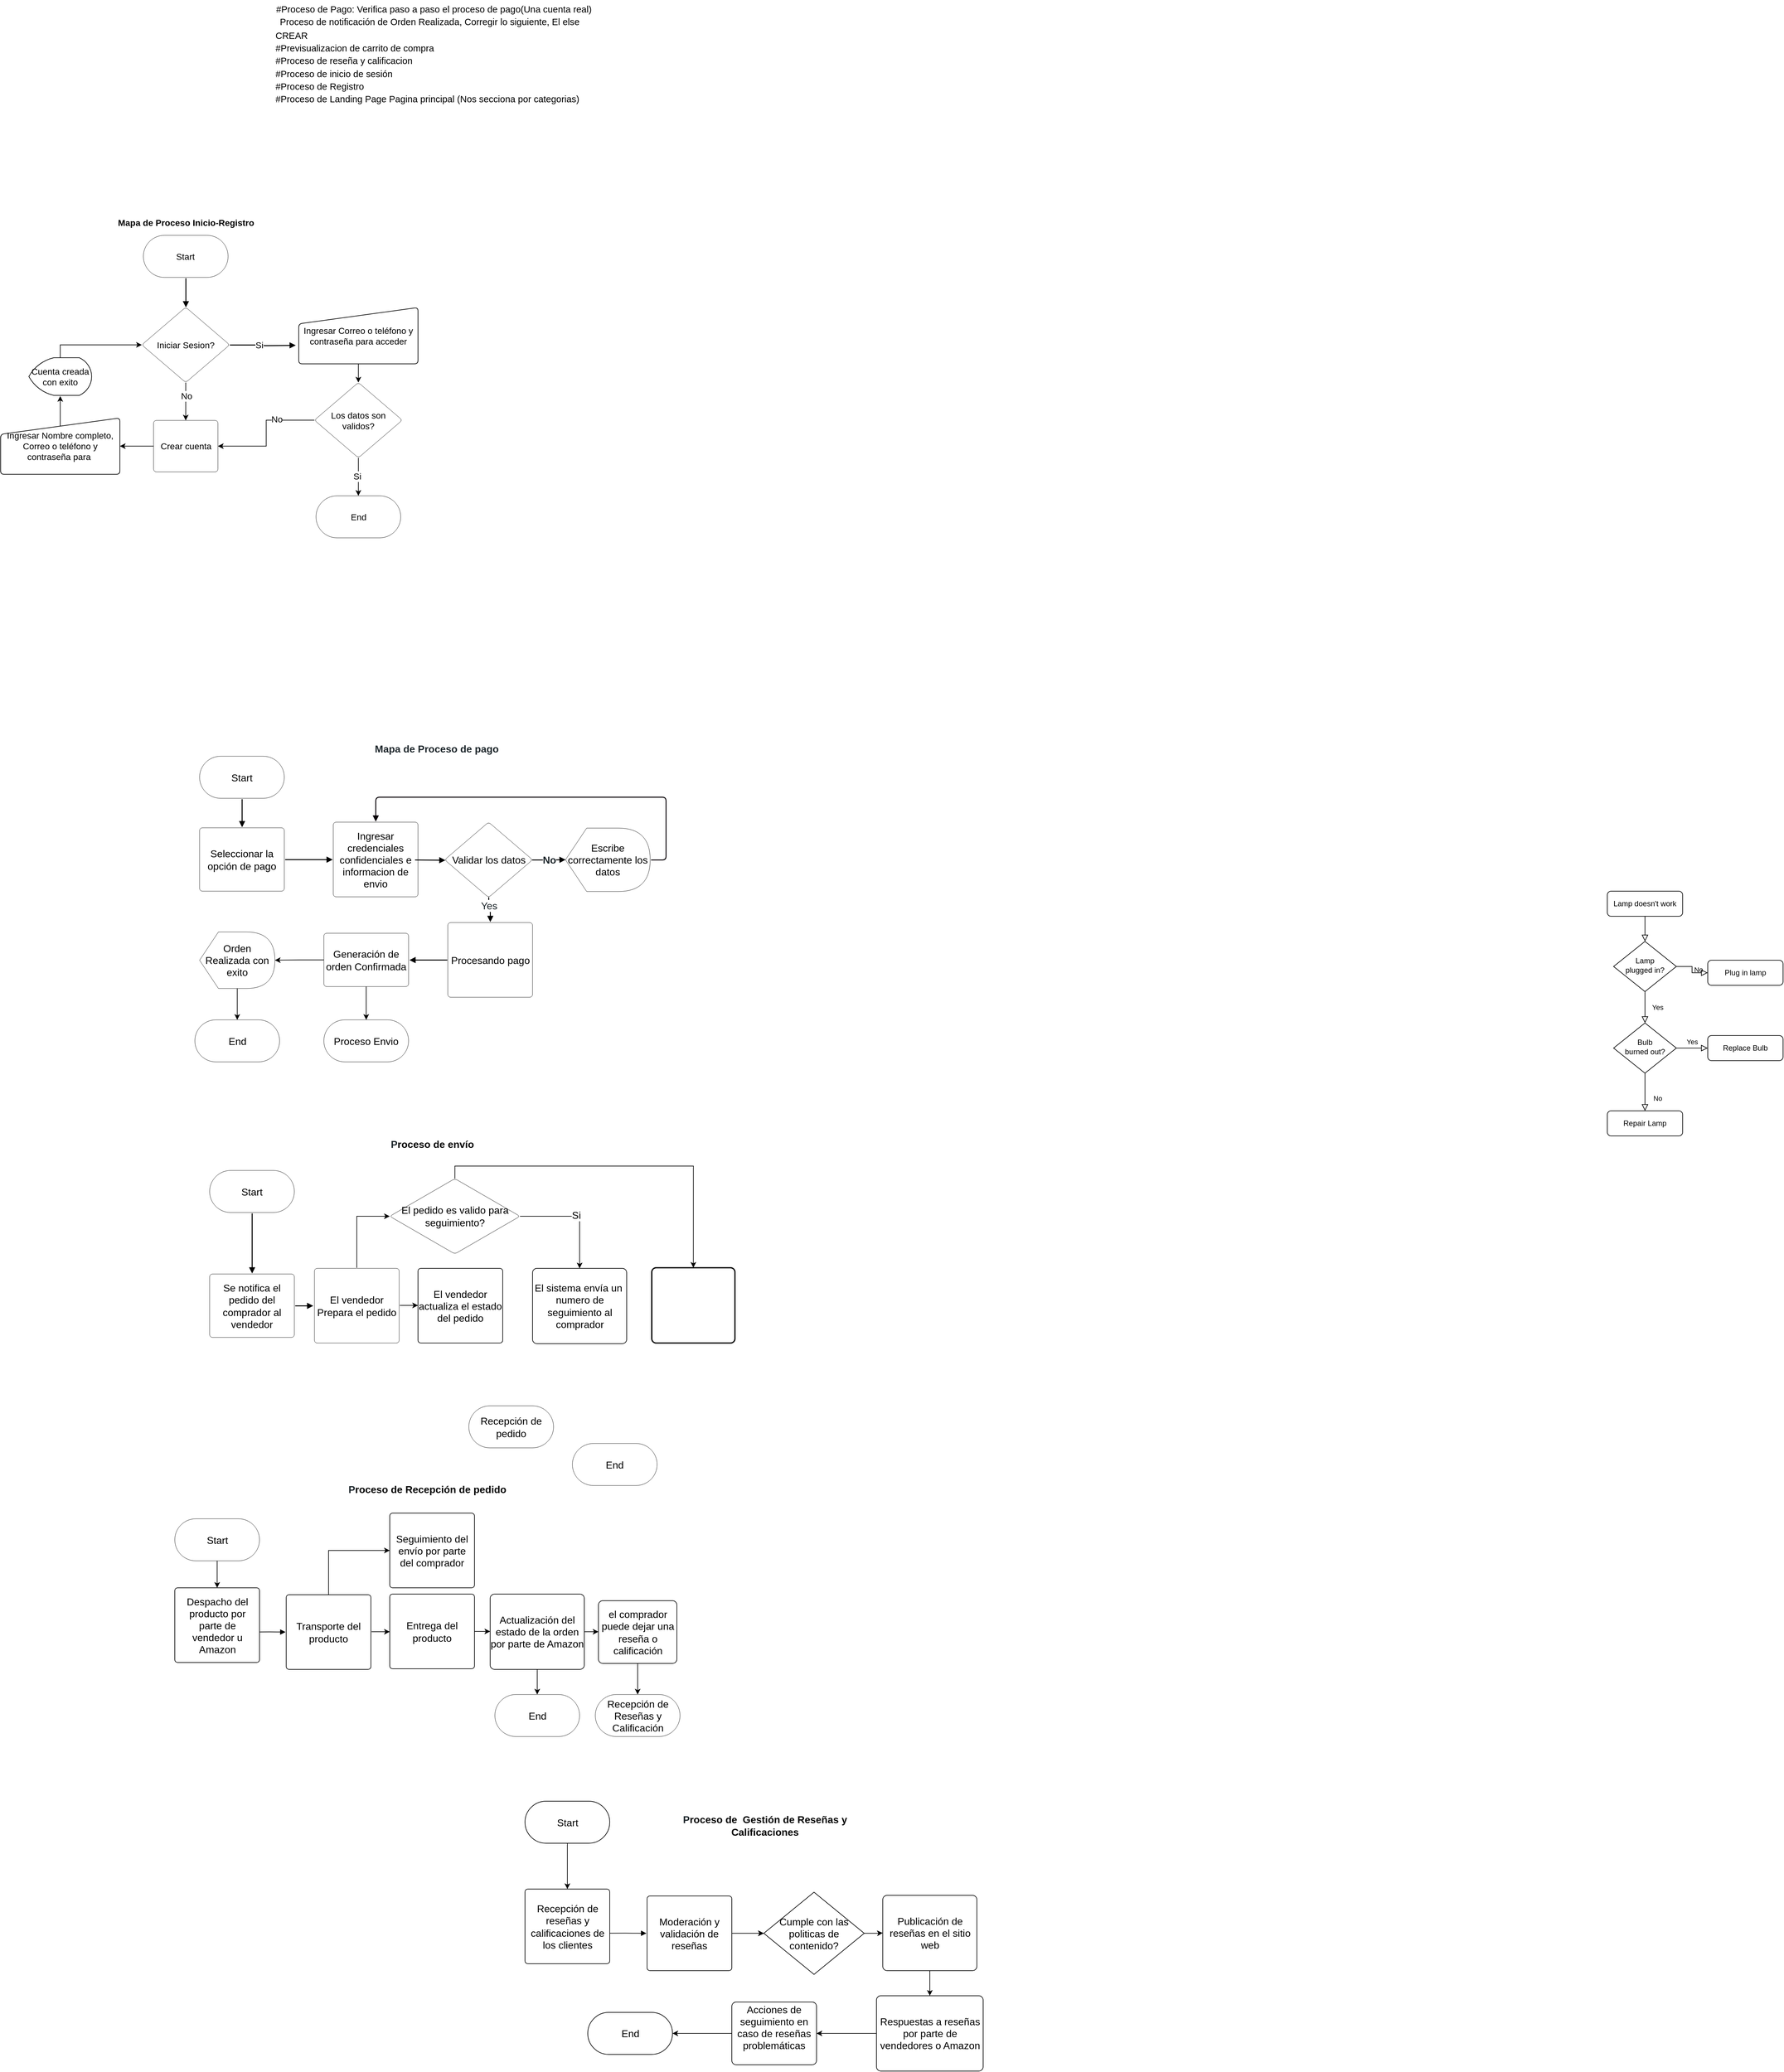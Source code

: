 <mxfile version="23.1.5" type="github">
  <diagram id="C5RBs43oDa-KdzZeNtuy" name="Page-1">
    <mxGraphModel dx="3855" dy="2885" grid="1" gridSize="10" guides="1" tooltips="1" connect="1" arrows="1" fold="1" page="1" pageScale="1" pageWidth="827" pageHeight="1169" math="0" shadow="0">
      <root>
        <mxCell id="WIyWlLk6GJQsqaUBKTNV-0" />
        <mxCell id="WIyWlLk6GJQsqaUBKTNV-1" parent="WIyWlLk6GJQsqaUBKTNV-0" />
        <mxCell id="WIyWlLk6GJQsqaUBKTNV-2" value="" style="rounded=0;html=1;jettySize=auto;orthogonalLoop=1;fontSize=11;endArrow=block;endFill=0;endSize=8;strokeWidth=1;shadow=0;labelBackgroundColor=none;edgeStyle=orthogonalEdgeStyle;" parent="WIyWlLk6GJQsqaUBKTNV-1" source="WIyWlLk6GJQsqaUBKTNV-3" target="WIyWlLk6GJQsqaUBKTNV-6" edge="1">
          <mxGeometry relative="1" as="geometry" />
        </mxCell>
        <mxCell id="WIyWlLk6GJQsqaUBKTNV-3" value="Lamp doesn&#39;t work" style="rounded=1;whiteSpace=wrap;html=1;fontSize=12;glass=0;strokeWidth=1;shadow=0;" parent="WIyWlLk6GJQsqaUBKTNV-1" vertex="1">
          <mxGeometry x="160" y="80" width="120" height="40" as="geometry" />
        </mxCell>
        <mxCell id="WIyWlLk6GJQsqaUBKTNV-4" value="Yes" style="rounded=0;html=1;jettySize=auto;orthogonalLoop=1;fontSize=11;endArrow=block;endFill=0;endSize=8;strokeWidth=1;shadow=0;labelBackgroundColor=none;edgeStyle=orthogonalEdgeStyle;" parent="WIyWlLk6GJQsqaUBKTNV-1" source="WIyWlLk6GJQsqaUBKTNV-6" target="WIyWlLk6GJQsqaUBKTNV-10" edge="1">
          <mxGeometry y="20" relative="1" as="geometry">
            <mxPoint as="offset" />
          </mxGeometry>
        </mxCell>
        <mxCell id="WIyWlLk6GJQsqaUBKTNV-5" value="No" style="edgeStyle=orthogonalEdgeStyle;rounded=0;html=1;jettySize=auto;orthogonalLoop=1;fontSize=11;endArrow=block;endFill=0;endSize=8;strokeWidth=1;shadow=0;labelBackgroundColor=none;" parent="WIyWlLk6GJQsqaUBKTNV-1" source="WIyWlLk6GJQsqaUBKTNV-6" target="WIyWlLk6GJQsqaUBKTNV-7" edge="1">
          <mxGeometry y="10" relative="1" as="geometry">
            <mxPoint as="offset" />
          </mxGeometry>
        </mxCell>
        <mxCell id="WIyWlLk6GJQsqaUBKTNV-6" value="Lamp&lt;br&gt;plugged in?" style="rhombus;whiteSpace=wrap;html=1;shadow=0;fontFamily=Helvetica;fontSize=12;align=center;strokeWidth=1;spacing=6;spacingTop=-4;" parent="WIyWlLk6GJQsqaUBKTNV-1" vertex="1">
          <mxGeometry x="170" y="160" width="100" height="80" as="geometry" />
        </mxCell>
        <mxCell id="WIyWlLk6GJQsqaUBKTNV-7" value="Plug in lamp" style="rounded=1;whiteSpace=wrap;html=1;fontSize=12;glass=0;strokeWidth=1;shadow=0;" parent="WIyWlLk6GJQsqaUBKTNV-1" vertex="1">
          <mxGeometry x="320" y="190" width="120" height="40" as="geometry" />
        </mxCell>
        <mxCell id="WIyWlLk6GJQsqaUBKTNV-8" value="No" style="rounded=0;html=1;jettySize=auto;orthogonalLoop=1;fontSize=11;endArrow=block;endFill=0;endSize=8;strokeWidth=1;shadow=0;labelBackgroundColor=none;edgeStyle=orthogonalEdgeStyle;" parent="WIyWlLk6GJQsqaUBKTNV-1" source="WIyWlLk6GJQsqaUBKTNV-10" target="WIyWlLk6GJQsqaUBKTNV-11" edge="1">
          <mxGeometry x="0.333" y="20" relative="1" as="geometry">
            <mxPoint as="offset" />
          </mxGeometry>
        </mxCell>
        <mxCell id="WIyWlLk6GJQsqaUBKTNV-9" value="Yes" style="edgeStyle=orthogonalEdgeStyle;rounded=0;html=1;jettySize=auto;orthogonalLoop=1;fontSize=11;endArrow=block;endFill=0;endSize=8;strokeWidth=1;shadow=0;labelBackgroundColor=none;" parent="WIyWlLk6GJQsqaUBKTNV-1" source="WIyWlLk6GJQsqaUBKTNV-10" target="WIyWlLk6GJQsqaUBKTNV-12" edge="1">
          <mxGeometry y="10" relative="1" as="geometry">
            <mxPoint as="offset" />
          </mxGeometry>
        </mxCell>
        <mxCell id="WIyWlLk6GJQsqaUBKTNV-10" value="Bulb&lt;br&gt;burned out?" style="rhombus;whiteSpace=wrap;html=1;shadow=0;fontFamily=Helvetica;fontSize=12;align=center;strokeWidth=1;spacing=6;spacingTop=-4;" parent="WIyWlLk6GJQsqaUBKTNV-1" vertex="1">
          <mxGeometry x="170" y="290" width="100" height="80" as="geometry" />
        </mxCell>
        <mxCell id="WIyWlLk6GJQsqaUBKTNV-11" value="Repair Lamp" style="rounded=1;whiteSpace=wrap;html=1;fontSize=12;glass=0;strokeWidth=1;shadow=0;" parent="WIyWlLk6GJQsqaUBKTNV-1" vertex="1">
          <mxGeometry x="160" y="430" width="120" height="40" as="geometry" />
        </mxCell>
        <mxCell id="WIyWlLk6GJQsqaUBKTNV-12" value="Replace Bulb" style="rounded=1;whiteSpace=wrap;html=1;fontSize=12;glass=0;strokeWidth=1;shadow=0;" parent="WIyWlLk6GJQsqaUBKTNV-1" vertex="1">
          <mxGeometry x="320" y="310" width="120" height="40" as="geometry" />
        </mxCell>
        <mxCell id="pwMELdT346kT-Mt1CQEU-0" value="Start" style="html=1;overflow=block;blockSpacing=1;whiteSpace=wrap;rounded=1;arcSize=50;fontSize=16;fontFamily=Helvetica;spacing=1;strokeOpacity=100;strokeWidth=NaN;lucidId=.1bc5UZpq~25;" parent="WIyWlLk6GJQsqaUBKTNV-1" vertex="1">
          <mxGeometry x="-2083" y="-135" width="135" height="67" as="geometry" />
        </mxCell>
        <mxCell id="pwMELdT346kT-Mt1CQEU-1" value="Seleccionar la opción de pago" style="html=1;overflow=block;blockSpacing=1;whiteSpace=wrap;fontSize=16;fontFamily=Helvetica;spacing=1;strokeOpacity=100;rounded=1;absoluteArcSize=1;arcSize=9;strokeWidth=NaN;lucidId=.1bc0WMrZSpA;" parent="WIyWlLk6GJQsqaUBKTNV-1" vertex="1">
          <mxGeometry x="-2083" y="-21" width="135" height="101" as="geometry" />
        </mxCell>
        <mxCell id="pwMELdT346kT-Mt1CQEU-2" value="Ingresar credenciales  confidenciales e informacion de envio" style="html=1;overflow=block;blockSpacing=1;whiteSpace=wrap;fontSize=16;fontFamily=Helvetica;spacing=1;strokeOpacity=100;rounded=1;absoluteArcSize=1;arcSize=9;strokeWidth=NaN;lucidId=.1bcMe24-cJe;" parent="WIyWlLk6GJQsqaUBKTNV-1" vertex="1">
          <mxGeometry x="-1870" y="-30" width="135" height="119" as="geometry" />
        </mxCell>
        <mxCell id="pwMELdT346kT-Mt1CQEU-3" value="Escribe correctamente los datos" style="html=1;overflow=block;blockSpacing=1;whiteSpace=wrap;shape=display;fontSize=16;fontFamily=Helvetica;spacing=1;strokeOpacity=100;rounded=1;absoluteArcSize=1;arcSize=9;strokeWidth=NaN;lucidId=.1bcrTp4wV8h;" parent="WIyWlLk6GJQsqaUBKTNV-1" vertex="1">
          <mxGeometry x="-1500" y="-20.5" width="135" height="101" as="geometry" />
        </mxCell>
        <mxCell id="pwMELdT346kT-Mt1CQEU-4" value="Validar los datos" style="html=1;overflow=block;blockSpacing=1;whiteSpace=wrap;rhombus;fontSize=16;fontFamily=Helvetica;spacing=1;strokeOpacity=100;rounded=1;absoluteArcSize=1;arcSize=9;strokeWidth=NaN;lucidId=.1bcdqNYhJtj;" parent="WIyWlLk6GJQsqaUBKTNV-1" vertex="1">
          <mxGeometry x="-1692.5" y="-30" width="140" height="120" as="geometry" />
        </mxCell>
        <mxCell id="pwMELdT346kT-Mt1CQEU-5" value="" style="html=1;jettySize=18;whiteSpace=wrap;overflow=block;blockSpacing=1;fontSize=16;strokeColor=#000000;strokeWidth=1.5;rounded=1;arcSize=12;edgeStyle=orthogonalEdgeStyle;startArrow=none;endArrow=block;endFill=1;exitX=0.5;exitY=0.995;exitPerimeter=0;entryX=0.5;entryY=-0.009;entryPerimeter=0;lucidId=.1bc7IB8eOoa;fontFamily=Helvetica;spacing=1;" parent="WIyWlLk6GJQsqaUBKTNV-1" source="pwMELdT346kT-Mt1CQEU-4" target="pwMELdT346kT-Mt1CQEU-17" edge="1">
          <mxGeometry width="100" height="100" relative="1" as="geometry">
            <Array as="points" />
          </mxGeometry>
        </mxCell>
        <mxCell id="pwMELdT346kT-Mt1CQEU-6" value="Yes" style="text;html=1;resizable=0;labelBackgroundColor=default;align=center;verticalAlign=middle;fontColor=#1d262b;fontSize=16;strokeColor=#000000;fontFamily=Helvetica;spacing=1;" parent="pwMELdT346kT-Mt1CQEU-5" vertex="1">
          <mxGeometry x="-0.368" relative="1" as="geometry" />
        </mxCell>
        <mxCell id="pwMELdT346kT-Mt1CQEU-7" value="" style="html=1;jettySize=18;whiteSpace=wrap;fontSize=16;fontFamily=Helvetica;strokeColor=#000000;strokeWidth=1.5;rounded=1;arcSize=12;edgeStyle=orthogonalEdgeStyle;startArrow=none;endArrow=block;endFill=1;exitX=-0.008;exitY=0.5;exitPerimeter=0;entryX=1.008;entryY=0.5;entryPerimeter=0;lucidId=.1bcKDApFYlF;spacing=1;" parent="WIyWlLk6GJQsqaUBKTNV-1" source="pwMELdT346kT-Mt1CQEU-17" target="pwMELdT346kT-Mt1CQEU-9" edge="1">
          <mxGeometry width="100" height="100" relative="1" as="geometry">
            <Array as="points" />
          </mxGeometry>
        </mxCell>
        <mxCell id="pwMELdT346kT-Mt1CQEU-8" value="End" style="html=1;overflow=block;blockSpacing=1;whiteSpace=wrap;rounded=1;arcSize=50;fontSize=16;fontFamily=Helvetica;spacing=1;strokeOpacity=100;strokeWidth=NaN;lucidId=.1bcArGxK.Wd;" parent="WIyWlLk6GJQsqaUBKTNV-1" vertex="1">
          <mxGeometry x="-2090.5" y="285" width="135" height="67" as="geometry" />
        </mxCell>
        <mxCell id="1HcdKIMcSxOJPQPlo3So-35" style="edgeStyle=orthogonalEdgeStyle;rounded=0;orthogonalLoop=1;jettySize=auto;html=1;exitX=0.5;exitY=1;exitDx=0;exitDy=0;entryX=0.5;entryY=0;entryDx=0;entryDy=0;fontSize=16;spacing=1;" parent="WIyWlLk6GJQsqaUBKTNV-1" source="pwMELdT346kT-Mt1CQEU-9" target="1HcdKIMcSxOJPQPlo3So-34" edge="1">
          <mxGeometry relative="1" as="geometry" />
        </mxCell>
        <mxCell id="pwMELdT346kT-Mt1CQEU-9" value="Generación de orden Confirmada" style="html=1;overflow=block;blockSpacing=1;whiteSpace=wrap;fontSize=16;fontFamily=Helvetica;spacing=1;strokeOpacity=100;rounded=1;absoluteArcSize=1;arcSize=9;strokeWidth=NaN;lucidId=.1bcpzKGl0qU;" parent="WIyWlLk6GJQsqaUBKTNV-1" vertex="1">
          <mxGeometry x="-1885" y="147" width="135" height="85" as="geometry" />
        </mxCell>
        <mxCell id="pwMELdT346kT-Mt1CQEU-10" value="&lt;div style=&quot;display: flex; justify-content: center; text-align: center; align-items: baseline; font-size: 16px; line-height: 1.25; margin-top: -2px;&quot;&gt;&lt;span style=&quot;font-size: 16px;&quot;&gt;&lt;span style=&quot;font-size: 16px; color: rgb(29, 38, 43);&quot;&gt;Mapa de &lt;/span&gt;&lt;span style=&quot;font-size: 16px; color: rgb(29, 38, 43);&quot;&gt;Proceso de pago&lt;/span&gt;&lt;/span&gt;&lt;/div&gt;" style="html=1;overflow=block;blockSpacing=1;whiteSpace=wrap;fontSize=16;spacing=1;strokeOpacity=0;fillOpacity=0;rounded=1;absoluteArcSize=1;arcSize=9;fillColor=#ffffff;strokeWidth=NaN;lucidId=.1bcnSWQE0_2;strokeColor=#B337A3;fontStyle=1" parent="WIyWlLk6GJQsqaUBKTNV-1" vertex="1">
          <mxGeometry x="-1885" y="-170" width="360" height="48" as="geometry" />
        </mxCell>
        <mxCell id="pwMELdT346kT-Mt1CQEU-11" value="" style="html=1;jettySize=18;whiteSpace=wrap;fontSize=16;strokeColor=#000000;strokeWidth=1.5;rounded=1;arcSize=12;edgeStyle=orthogonalEdgeStyle;startArrow=none;endArrow=block;endFill=1;exitX=1.008;exitY=0.5;exitPerimeter=0;entryX=-0.008;entryY=0.5;entryPerimeter=0;lucidId=B4bclMRkh65X;fontFamily=Helvetica;spacing=1;" parent="WIyWlLk6GJQsqaUBKTNV-1" source="pwMELdT346kT-Mt1CQEU-1" target="pwMELdT346kT-Mt1CQEU-2" edge="1">
          <mxGeometry width="100" height="100" relative="1" as="geometry">
            <Array as="points" />
          </mxGeometry>
        </mxCell>
        <mxCell id="pwMELdT346kT-Mt1CQEU-12" value="" style="html=1;jettySize=18;whiteSpace=wrap;fontSize=16;strokeColor=#000000;strokeWidth=1.5;rounded=1;arcSize=12;edgeStyle=orthogonalEdgeStyle;startArrow=none;endArrow=block;endFill=1;entryX=0.007;entryY=0.504;entryPerimeter=0;lucidId=D4bcX549SiCL;fontFamily=Helvetica;spacing=1;" parent="WIyWlLk6GJQsqaUBKTNV-1" target="pwMELdT346kT-Mt1CQEU-4" edge="1">
          <mxGeometry width="100" height="100" relative="1" as="geometry">
            <Array as="points" />
            <mxPoint x="-1740" y="30" as="sourcePoint" />
          </mxGeometry>
        </mxCell>
        <mxCell id="pwMELdT346kT-Mt1CQEU-13" value="" style="html=1;jettySize=18;whiteSpace=wrap;fontSize=16;fontColor=#1d262b;fontStyle=1;align=center;strokeColor=#000000;strokeWidth=1.5;rounded=1;arcSize=12;edgeStyle=orthogonalEdgeStyle;startArrow=none;endArrow=block;endFill=1;exitX=0.993;exitY=0.5;exitPerimeter=0;entryX=0;entryY=0.496;entryPerimeter=0;lucidId=K4bcAsx9t78Y;fontFamily=Helvetica;spacing=1;" parent="WIyWlLk6GJQsqaUBKTNV-1" source="pwMELdT346kT-Mt1CQEU-4" target="pwMELdT346kT-Mt1CQEU-3" edge="1">
          <mxGeometry width="100" height="100" relative="1" as="geometry">
            <Array as="points" />
          </mxGeometry>
        </mxCell>
        <mxCell id="pwMELdT346kT-Mt1CQEU-14" value="No" style="text;html=1;resizable=0;labelBackgroundColor=default;align=center;verticalAlign=middle;fontStyle=1;fontColor=#1d262b;fontSize=16;strokeColor=#000000;fontFamily=Helvetica;spacing=1;" parent="pwMELdT346kT-Mt1CQEU-13" vertex="1">
          <mxGeometry relative="1" as="geometry" />
        </mxCell>
        <mxCell id="pwMELdT346kT-Mt1CQEU-15" value="" style="html=1;jettySize=18;whiteSpace=wrap;fontSize=16;strokeColor=#080207;strokeWidth=1.5;rounded=1;arcSize=12;edgeStyle=orthogonalEdgeStyle;startArrow=none;endArrow=block;endFill=1;exitX=1.008;exitY=0.5;exitPerimeter=0;entryX=0.5;entryY=-0.009;entryPerimeter=0;lucidId=O4bcw4t6hZCd;spacing=1;" parent="WIyWlLk6GJQsqaUBKTNV-1" source="pwMELdT346kT-Mt1CQEU-3" target="pwMELdT346kT-Mt1CQEU-2" edge="1">
          <mxGeometry width="100" height="100" relative="1" as="geometry">
            <Array as="points">
              <mxPoint x="-1340" y="30" />
              <mxPoint x="-1340" y="-70" />
              <mxPoint x="-1802" y="-70" />
            </Array>
          </mxGeometry>
        </mxCell>
        <mxCell id="pwMELdT346kT-Mt1CQEU-16" value="" style="html=1;jettySize=18;whiteSpace=wrap;fontSize=16;strokeColor=#000000;strokeWidth=1.5;rounded=1;arcSize=12;edgeStyle=orthogonalEdgeStyle;startArrow=none;endArrow=block;endFill=1;exitX=0.5;exitY=1.017;exitPerimeter=0;entryX=0.5;entryY=-0.011;entryPerimeter=0;lucidId=w5bcNOFRJwTZ;fontFamily=Helvetica;spacing=1;" parent="WIyWlLk6GJQsqaUBKTNV-1" source="pwMELdT346kT-Mt1CQEU-0" target="pwMELdT346kT-Mt1CQEU-1" edge="1">
          <mxGeometry width="100" height="100" relative="1" as="geometry">
            <Array as="points" />
          </mxGeometry>
        </mxCell>
        <mxCell id="pwMELdT346kT-Mt1CQEU-17" value="Procesando pago" style="html=1;overflow=block;blockSpacing=1;whiteSpace=wrap;fontSize=16;fontFamily=Helvetica;spacing=1;strokeOpacity=100;rounded=1;absoluteArcSize=1;arcSize=9;strokeWidth=NaN;lucidId=k_bciyjmx_XT;" parent="WIyWlLk6GJQsqaUBKTNV-1" vertex="1">
          <mxGeometry x="-1687.5" y="130" width="135" height="119" as="geometry" />
        </mxCell>
        <mxCell id="pwMELdT346kT-Mt1CQEU-21" style="edgeStyle=orthogonalEdgeStyle;rounded=0;orthogonalLoop=1;jettySize=auto;html=1;strokeColor=#000000;fontFamily=Helvetica;fontSize=16;spacing=1;" parent="WIyWlLk6GJQsqaUBKTNV-1" source="pwMELdT346kT-Mt1CQEU-18" target="pwMELdT346kT-Mt1CQEU-8" edge="1">
          <mxGeometry relative="1" as="geometry">
            <mxPoint x="-2030" y="225" as="sourcePoint" />
          </mxGeometry>
        </mxCell>
        <mxCell id="pwMELdT346kT-Mt1CQEU-18" value="Orden Realizada con exito" style="html=1;overflow=block;blockSpacing=1;whiteSpace=wrap;shape=display;fontSize=16;align=center;spacing=1;strokeOpacity=100;rounded=1;absoluteArcSize=1;arcSize=9;strokeWidth=NaN;lucidId=pbccofMq0f1-;fontFamily=Helvetica;" parent="WIyWlLk6GJQsqaUBKTNV-1" vertex="1">
          <mxGeometry x="-2083" y="145" width="120" height="90" as="geometry" />
        </mxCell>
        <mxCell id="pwMELdT346kT-Mt1CQEU-19" style="edgeStyle=orthogonalEdgeStyle;rounded=0;orthogonalLoop=1;jettySize=auto;html=1;exitX=0;exitY=0.5;exitDx=0;exitDy=0;entryX=1;entryY=0.5;entryDx=0;entryDy=0;entryPerimeter=0;strokeColor=#000000;fontFamily=Helvetica;fontSize=16;spacing=1;" parent="WIyWlLk6GJQsqaUBKTNV-1" source="pwMELdT346kT-Mt1CQEU-9" target="pwMELdT346kT-Mt1CQEU-18" edge="1">
          <mxGeometry relative="1" as="geometry" />
        </mxCell>
        <mxCell id="1HcdKIMcSxOJPQPlo3So-0" value="Start" style="html=1;overflow=block;blockSpacing=1;whiteSpace=wrap;rounded=1;arcSize=50;fontSize=16;fontFamily=Helvetica;spacing=1;strokeOpacity=100;strokeWidth=NaN;lucidId=.1bc5UZpq~25;" parent="WIyWlLk6GJQsqaUBKTNV-1" vertex="1">
          <mxGeometry x="-2067" y="525" width="135" height="67" as="geometry" />
        </mxCell>
        <mxCell id="1HcdKIMcSxOJPQPlo3So-1" value="Se notifica el pedido del comprador al vendedor" style="html=1;overflow=block;blockSpacing=1;whiteSpace=wrap;fontSize=16;fontFamily=Helvetica;spacing=1;strokeOpacity=100;rounded=1;absoluteArcSize=1;arcSize=9;strokeWidth=NaN;lucidId=.1bc0WMrZSpA;" parent="WIyWlLk6GJQsqaUBKTNV-1" vertex="1">
          <mxGeometry x="-2067" y="690" width="135" height="101" as="geometry" />
        </mxCell>
        <mxCell id="1HcdKIMcSxOJPQPlo3So-22" style="edgeStyle=orthogonalEdgeStyle;rounded=0;orthogonalLoop=1;jettySize=auto;html=1;exitX=1;exitY=0.5;exitDx=0;exitDy=0;entryX=0;entryY=0.5;entryDx=0;entryDy=0;fontFamily=Helvetica;fontSize=16;spacing=1;" parent="WIyWlLk6GJQsqaUBKTNV-1" target="1HcdKIMcSxOJPQPlo3So-21" edge="1">
          <mxGeometry relative="1" as="geometry">
            <mxPoint x="-1764" y="740" as="sourcePoint" />
          </mxGeometry>
        </mxCell>
        <mxCell id="1HcdKIMcSxOJPQPlo3So-25" style="edgeStyle=orthogonalEdgeStyle;rounded=0;orthogonalLoop=1;jettySize=auto;html=1;exitX=0.5;exitY=0;exitDx=0;exitDy=0;entryX=0;entryY=0.5;entryDx=0;entryDy=0;fontFamily=Helvetica;fontSize=16;spacing=1;" parent="WIyWlLk6GJQsqaUBKTNV-1" source="1HcdKIMcSxOJPQPlo3So-2" target="1HcdKIMcSxOJPQPlo3So-24" edge="1">
          <mxGeometry relative="1" as="geometry" />
        </mxCell>
        <mxCell id="1HcdKIMcSxOJPQPlo3So-2" value="El vendedor Prepara el pedido" style="html=1;overflow=block;blockSpacing=1;whiteSpace=wrap;fontSize=16;fontFamily=Helvetica;spacing=1;strokeOpacity=100;rounded=1;absoluteArcSize=1;arcSize=9;strokeWidth=NaN;lucidId=.1bcMe24-cJe;perimeterSpacing=1;gradientColor=none;" parent="WIyWlLk6GJQsqaUBKTNV-1" vertex="1">
          <mxGeometry x="-1900" y="681" width="135" height="119" as="geometry" />
        </mxCell>
        <mxCell id="1HcdKIMcSxOJPQPlo3So-8" value="End" style="html=1;overflow=block;blockSpacing=1;whiteSpace=wrap;rounded=1;arcSize=50;fontSize=16;fontFamily=Helvetica;spacing=1;strokeOpacity=100;strokeWidth=NaN;lucidId=.1bcArGxK.Wd;" parent="WIyWlLk6GJQsqaUBKTNV-1" vertex="1">
          <mxGeometry x="-1489" y="960" width="135" height="67" as="geometry" />
        </mxCell>
        <mxCell id="1HcdKIMcSxOJPQPlo3So-10" value="&lt;div style=&quot;display: flex; justify-content: center; text-align: center; align-items: baseline; font-size: 16px; line-height: 1.25; margin-top: -2px;&quot;&gt;&lt;span style=&quot;font-size: 16px;&quot;&gt;&lt;span style=&quot;font-size: 16px; color: rgb(29, 38, 43);&quot;&gt;P&lt;/span&gt;roceso de envío&lt;/span&gt;&lt;/div&gt;" style="html=1;overflow=block;blockSpacing=1;whiteSpace=wrap;fontSize=16;spacing=1;strokeOpacity=0;fillOpacity=0;rounded=1;absoluteArcSize=1;arcSize=9;fillColor=#ffffff;strokeWidth=NaN;lucidId=.1bcnSWQE0_2;strokeColor=#B337A3;fontStyle=1;fontFamily=Helvetica;" parent="WIyWlLk6GJQsqaUBKTNV-1" vertex="1">
          <mxGeometry x="-1892.5" y="460" width="360" height="48" as="geometry" />
        </mxCell>
        <mxCell id="1HcdKIMcSxOJPQPlo3So-11" value="" style="html=1;jettySize=18;whiteSpace=wrap;fontSize=16;strokeWidth=1.5;rounded=1;arcSize=12;edgeStyle=orthogonalEdgeStyle;startArrow=none;endArrow=block;endFill=1;exitX=1.008;exitY=0.5;exitPerimeter=0;entryX=-0.008;entryY=0.5;entryPerimeter=0;lucidId=B4bclMRkh65X;fontFamily=Helvetica;spacing=1;" parent="WIyWlLk6GJQsqaUBKTNV-1" source="1HcdKIMcSxOJPQPlo3So-1" target="1HcdKIMcSxOJPQPlo3So-2" edge="1">
          <mxGeometry width="100" height="100" relative="1" as="geometry">
            <Array as="points" />
          </mxGeometry>
        </mxCell>
        <mxCell id="1HcdKIMcSxOJPQPlo3So-16" value="" style="html=1;jettySize=18;whiteSpace=wrap;fontSize=16;strokeWidth=1.5;rounded=1;arcSize=12;edgeStyle=orthogonalEdgeStyle;startArrow=none;endArrow=block;endFill=1;exitX=0.5;exitY=1.017;exitPerimeter=0;entryX=0.5;entryY=-0.011;entryPerimeter=0;lucidId=w5bcNOFRJwTZ;fontFamily=Helvetica;spacing=1;" parent="WIyWlLk6GJQsqaUBKTNV-1" source="1HcdKIMcSxOJPQPlo3So-0" target="1HcdKIMcSxOJPQPlo3So-1" edge="1">
          <mxGeometry width="100" height="100" relative="1" as="geometry">
            <Array as="points" />
          </mxGeometry>
        </mxCell>
        <mxCell id="1HcdKIMcSxOJPQPlo3So-21" value="El vendedor actualiza el estado del pedido" style="html=1;overflow=block;blockSpacing=1;whiteSpace=wrap;fontSize=16;fontFamily=Helvetica;spacing=1;strokeOpacity=100;rounded=1;absoluteArcSize=1;arcSize=9;strokeWidth=1;lucidId=k_bciyjmx_XT;" parent="WIyWlLk6GJQsqaUBKTNV-1" vertex="1">
          <mxGeometry x="-1735" y="681" width="135" height="119" as="geometry" />
        </mxCell>
        <mxCell id="1HcdKIMcSxOJPQPlo3So-26" style="edgeStyle=orthogonalEdgeStyle;rounded=0;orthogonalLoop=1;jettySize=auto;html=1;exitX=1;exitY=0.5;exitDx=0;exitDy=0;entryX=0.5;entryY=0;entryDx=0;entryDy=0;fontFamily=Helvetica;fontSize=16;spacing=1;" parent="WIyWlLk6GJQsqaUBKTNV-1" source="1HcdKIMcSxOJPQPlo3So-24" target="1HcdKIMcSxOJPQPlo3So-23" edge="1">
          <mxGeometry relative="1" as="geometry" />
        </mxCell>
        <mxCell id="1HcdKIMcSxOJPQPlo3So-27" value="Si" style="edgeLabel;html=1;align=center;verticalAlign=middle;resizable=0;points=[];fontFamily=Helvetica;fontSize=16;spacing=1;" parent="1HcdKIMcSxOJPQPlo3So-26" vertex="1" connectable="0">
          <mxGeometry x="0.005" y="2" relative="1" as="geometry">
            <mxPoint as="offset" />
          </mxGeometry>
        </mxCell>
        <mxCell id="2GYtuqcmoZOmWwmRRVoO-2" style="edgeStyle=orthogonalEdgeStyle;rounded=0;orthogonalLoop=1;jettySize=auto;html=1;exitX=0.5;exitY=0;exitDx=0;exitDy=0;entryX=0.5;entryY=0;entryDx=0;entryDy=0;" edge="1" parent="WIyWlLk6GJQsqaUBKTNV-1" source="1HcdKIMcSxOJPQPlo3So-24" target="2GYtuqcmoZOmWwmRRVoO-1">
          <mxGeometry relative="1" as="geometry" />
        </mxCell>
        <mxCell id="1HcdKIMcSxOJPQPlo3So-24" value="El pedido es valido para seguimiento?" style="html=1;overflow=block;blockSpacing=1;whiteSpace=wrap;rhombus;fontSize=16;fontFamily=Helvetica;spacing=1;strokeOpacity=100;rounded=1;absoluteArcSize=1;arcSize=9;strokeWidth=NaN;lucidId=.1bcdqNYhJtj;" parent="WIyWlLk6GJQsqaUBKTNV-1" vertex="1">
          <mxGeometry x="-1780" y="538" width="207.5" height="120" as="geometry" />
        </mxCell>
        <mxCell id="1HcdKIMcSxOJPQPlo3So-23" value="El sistema envía un&amp;nbsp; numero de seguimiento al comprador" style="rounded=1;whiteSpace=wrap;html=1;absoluteArcSize=1;arcSize=14;strokeWidth=1;fontFamily=Helvetica;fontSize=16;spacing=1;" parent="WIyWlLk6GJQsqaUBKTNV-1" vertex="1">
          <mxGeometry x="-1552.5" y="681" width="150" height="120" as="geometry" />
        </mxCell>
        <mxCell id="1HcdKIMcSxOJPQPlo3So-34" value="Proceso Envio" style="html=1;overflow=block;blockSpacing=1;whiteSpace=wrap;rounded=1;arcSize=50;fontSize=16;fontFamily=Helvetica;spacing=1;strokeOpacity=100;strokeWidth=NaN;lucidId=.1bcArGxK.Wd;" parent="WIyWlLk6GJQsqaUBKTNV-1" vertex="1">
          <mxGeometry x="-1885" y="285" width="135" height="67" as="geometry" />
        </mxCell>
        <mxCell id="1HcdKIMcSxOJPQPlo3So-36" style="edgeStyle=orthogonalEdgeStyle;rounded=0;orthogonalLoop=1;jettySize=auto;html=1;exitX=1;exitY=0.5;exitDx=0;exitDy=0;entryX=0;entryY=0.5;entryDx=0;entryDy=0;fontFamily=Helvetica;fontSize=16;spacing=1;" parent="WIyWlLk6GJQsqaUBKTNV-1" target="1HcdKIMcSxOJPQPlo3So-44" edge="1">
          <mxGeometry relative="1" as="geometry">
            <mxPoint x="-1809" y="1260" as="sourcePoint" />
          </mxGeometry>
        </mxCell>
        <mxCell id="1HcdKIMcSxOJPQPlo3So-37" style="edgeStyle=orthogonalEdgeStyle;rounded=0;orthogonalLoop=1;jettySize=auto;html=1;exitX=0.5;exitY=0;exitDx=0;exitDy=0;entryX=0;entryY=0.5;entryDx=0;entryDy=0;fontFamily=Helvetica;fontSize=16;spacing=1;" parent="WIyWlLk6GJQsqaUBKTNV-1" source="1HcdKIMcSxOJPQPlo3So-38" target="1HcdKIMcSxOJPQPlo3So-58" edge="1">
          <mxGeometry relative="1" as="geometry">
            <mxPoint x="-1759.5" y="1118" as="targetPoint" />
          </mxGeometry>
        </mxCell>
        <mxCell id="1HcdKIMcSxOJPQPlo3So-38" value="Transporte del producto" style="html=1;overflow=block;blockSpacing=1;whiteSpace=wrap;fontSize=16;fontFamily=Helvetica;spacing=1;strokeOpacity=100;rounded=1;absoluteArcSize=1;arcSize=9;strokeWidth=1;lucidId=.1bcMe24-cJe;" parent="WIyWlLk6GJQsqaUBKTNV-1" vertex="1">
          <mxGeometry x="-1945" y="1201" width="135" height="119" as="geometry" />
        </mxCell>
        <mxCell id="1HcdKIMcSxOJPQPlo3So-39" value="End" style="html=1;overflow=block;blockSpacing=1;whiteSpace=wrap;rounded=1;arcSize=50;fontSize=16;fontFamily=Helvetica;spacing=1;strokeOpacity=100;strokeWidth=NaN;lucidId=.1bcArGxK.Wd;" parent="WIyWlLk6GJQsqaUBKTNV-1" vertex="1">
          <mxGeometry x="-1612.5" y="1360" width="135" height="67" as="geometry" />
        </mxCell>
        <mxCell id="1HcdKIMcSxOJPQPlo3So-40" value="&lt;div style=&quot;display: flex; justify-content: center; text-align: center; align-items: baseline; font-size: 16px; line-height: 1.25; margin-top: -2px;&quot;&gt;&lt;span style=&quot;font-size: 16px;&quot;&gt;&lt;span style=&quot;font-size: 16px; color: rgb(29, 38, 43);&quot;&gt;P&lt;/span&gt;roceso de Recepción de pedido&lt;/span&gt;&lt;/div&gt;" style="html=1;overflow=block;blockSpacing=1;whiteSpace=wrap;fontSize=16;spacing=1;strokeOpacity=0;fillOpacity=0;rounded=1;absoluteArcSize=1;arcSize=9;fillColor=#ffffff;strokeWidth=NaN;lucidId=.1bcnSWQE0_2;strokeColor=#B337A3;fontStyle=1;fontFamily=Helvetica;" parent="WIyWlLk6GJQsqaUBKTNV-1" vertex="1">
          <mxGeometry x="-1900" y="1010" width="360" height="48" as="geometry" />
        </mxCell>
        <mxCell id="1HcdKIMcSxOJPQPlo3So-41" value="" style="html=1;jettySize=18;whiteSpace=wrap;fontSize=16;strokeWidth=1;rounded=1;arcSize=12;edgeStyle=orthogonalEdgeStyle;startArrow=none;endArrow=block;endFill=1;exitX=0.989;exitY=0.591;exitPerimeter=0;entryX=-0.008;entryY=0.5;entryPerimeter=0;lucidId=B4bclMRkh65X;fontFamily=Helvetica;exitDx=0;exitDy=0;spacing=1;" parent="WIyWlLk6GJQsqaUBKTNV-1" source="1HcdKIMcSxOJPQPlo3So-54" target="1HcdKIMcSxOJPQPlo3So-38" edge="1">
          <mxGeometry width="100" height="100" relative="1" as="geometry">
            <Array as="points" />
            <mxPoint x="-2031" y="1260" as="sourcePoint" />
          </mxGeometry>
        </mxCell>
        <mxCell id="1HcdKIMcSxOJPQPlo3So-43" style="edgeStyle=orthogonalEdgeStyle;rounded=0;orthogonalLoop=1;jettySize=auto;html=1;fontFamily=Helvetica;fontSize=16;exitX=0.5;exitY=1;exitDx=0;exitDy=0;spacing=1;" parent="WIyWlLk6GJQsqaUBKTNV-1" source="1HcdKIMcSxOJPQPlo3So-50" target="1HcdKIMcSxOJPQPlo3So-39" edge="1">
          <mxGeometry relative="1" as="geometry">
            <mxPoint x="-1445" y="1340" as="sourcePoint" />
          </mxGeometry>
        </mxCell>
        <mxCell id="1HcdKIMcSxOJPQPlo3So-59" style="edgeStyle=orthogonalEdgeStyle;rounded=0;orthogonalLoop=1;jettySize=auto;html=1;exitX=1;exitY=0.5;exitDx=0;exitDy=0;entryX=0;entryY=0.5;entryDx=0;entryDy=0;fontSize=16;spacing=1;" parent="WIyWlLk6GJQsqaUBKTNV-1" source="1HcdKIMcSxOJPQPlo3So-44" target="1HcdKIMcSxOJPQPlo3So-50" edge="1">
          <mxGeometry relative="1" as="geometry" />
        </mxCell>
        <mxCell id="1HcdKIMcSxOJPQPlo3So-44" value="Entrega del producto" style="html=1;overflow=block;blockSpacing=1;whiteSpace=wrap;fontSize=16;fontFamily=Helvetica;spacing=1;strokeOpacity=100;rounded=1;absoluteArcSize=1;arcSize=9;strokeWidth=1;lucidId=k_bciyjmx_XT;" parent="WIyWlLk6GJQsqaUBKTNV-1" vertex="1">
          <mxGeometry x="-1780" y="1200" width="135" height="119" as="geometry" />
        </mxCell>
        <mxCell id="1HcdKIMcSxOJPQPlo3So-61" style="edgeStyle=orthogonalEdgeStyle;rounded=0;orthogonalLoop=1;jettySize=auto;html=1;exitX=1;exitY=0.5;exitDx=0;exitDy=0;entryX=0;entryY=0.5;entryDx=0;entryDy=0;spacing=1;" parent="WIyWlLk6GJQsqaUBKTNV-1" source="1HcdKIMcSxOJPQPlo3So-50" target="1HcdKIMcSxOJPQPlo3So-60" edge="1">
          <mxGeometry relative="1" as="geometry" />
        </mxCell>
        <mxCell id="1HcdKIMcSxOJPQPlo3So-50" value="Actualización del estado de la orden por parte de Amazon" style="rounded=1;whiteSpace=wrap;html=1;absoluteArcSize=1;arcSize=14;strokeWidth=1;fontFamily=Helvetica;fontSize=16;spacing=1;" parent="WIyWlLk6GJQsqaUBKTNV-1" vertex="1">
          <mxGeometry x="-1620" y="1200" width="150" height="120" as="geometry" />
        </mxCell>
        <mxCell id="1HcdKIMcSxOJPQPlo3So-55" style="edgeStyle=orthogonalEdgeStyle;rounded=0;orthogonalLoop=1;jettySize=auto;html=1;exitX=0.5;exitY=1;exitDx=0;exitDy=0;entryX=0.5;entryY=0;entryDx=0;entryDy=0;fontSize=16;spacing=1;strokeWidth=1;" parent="WIyWlLk6GJQsqaUBKTNV-1" source="1HcdKIMcSxOJPQPlo3So-53" target="1HcdKIMcSxOJPQPlo3So-54" edge="1">
          <mxGeometry relative="1" as="geometry" />
        </mxCell>
        <mxCell id="1HcdKIMcSxOJPQPlo3So-53" value="Start" style="html=1;overflow=block;blockSpacing=1;whiteSpace=wrap;rounded=1;arcSize=50;fontSize=16;fontFamily=Helvetica;spacing=3.8;strokeOpacity=100;strokeWidth=NaN;lucidId=.1bc5UZpq~25;" parent="WIyWlLk6GJQsqaUBKTNV-1" vertex="1">
          <mxGeometry x="-2122.5" y="1080" width="135" height="67" as="geometry" />
        </mxCell>
        <mxCell id="1HcdKIMcSxOJPQPlo3So-54" value="Despacho del producto por parte de vendedor u Amazon" style="html=1;overflow=block;blockSpacing=1;whiteSpace=wrap;fontSize=16;fontFamily=Helvetica;spacing=3.8;strokeOpacity=100;rounded=1;absoluteArcSize=1;arcSize=9;strokeWidth=1;lucidId=.1bcMe24-cJe;" parent="WIyWlLk6GJQsqaUBKTNV-1" vertex="1">
          <mxGeometry x="-2122.5" y="1190" width="135" height="119" as="geometry" />
        </mxCell>
        <mxCell id="1HcdKIMcSxOJPQPlo3So-58" value="Seguimiento del envío por parte del comprador" style="html=1;overflow=block;blockSpacing=1;whiteSpace=wrap;fontSize=16;fontFamily=Helvetica;spacing=1;strokeOpacity=100;rounded=1;absoluteArcSize=1;arcSize=9;strokeWidth=1;lucidId=k_bciyjmx_XT;" parent="WIyWlLk6GJQsqaUBKTNV-1" vertex="1">
          <mxGeometry x="-1780" y="1071" width="135" height="119" as="geometry" />
        </mxCell>
        <mxCell id="1HcdKIMcSxOJPQPlo3So-63" style="edgeStyle=orthogonalEdgeStyle;rounded=0;orthogonalLoop=1;jettySize=auto;html=1;exitX=0.5;exitY=1;exitDx=0;exitDy=0;spacing=1;" parent="WIyWlLk6GJQsqaUBKTNV-1" source="1HcdKIMcSxOJPQPlo3So-60" target="1HcdKIMcSxOJPQPlo3So-62" edge="1">
          <mxGeometry relative="1" as="geometry" />
        </mxCell>
        <mxCell id="1HcdKIMcSxOJPQPlo3So-60" value="&lt;font style=&quot;font-size: 16px;&quot;&gt;el comprador puede dejar una reseña o calificación&lt;/font&gt;" style="rounded=1;whiteSpace=wrap;html=1;absoluteArcSize=1;arcSize=14;strokeWidth=1;fontSize=16;spacing=1;" parent="WIyWlLk6GJQsqaUBKTNV-1" vertex="1">
          <mxGeometry x="-1447.5" y="1210.5" width="125" height="100" as="geometry" />
        </mxCell>
        <mxCell id="1HcdKIMcSxOJPQPlo3So-62" value="Recepción de Reseñas y Calificación" style="html=1;overflow=block;blockSpacing=1;whiteSpace=wrap;rounded=1;arcSize=50;fontSize=16;fontFamily=Helvetica;spacing=1;strokeOpacity=100;strokeWidth=NaN;lucidId=.1bcArGxK.Wd;" parent="WIyWlLk6GJQsqaUBKTNV-1" vertex="1">
          <mxGeometry x="-1452.5" y="1360" width="135" height="67" as="geometry" />
        </mxCell>
        <mxCell id="1HcdKIMcSxOJPQPlo3So-66" style="edgeStyle=orthogonalEdgeStyle;rounded=0;orthogonalLoop=1;jettySize=auto;html=1;exitX=1;exitY=0.5;exitDx=0;exitDy=0;entryX=0;entryY=0.5;entryDx=0;entryDy=0;fontFamily=Helvetica;fontSize=16;entryPerimeter=0;strokeWidth=1;spacing=1;" parent="WIyWlLk6GJQsqaUBKTNV-1" source="1HcdKIMcSxOJPQPlo3So-67" target="1HcdKIMcSxOJPQPlo3So-83" edge="1">
          <mxGeometry relative="1" as="geometry">
            <mxPoint x="-1067" y="1610.5" as="targetPoint" />
          </mxGeometry>
        </mxCell>
        <mxCell id="1HcdKIMcSxOJPQPlo3So-88" style="edgeStyle=orthogonalEdgeStyle;rounded=0;orthogonalLoop=1;jettySize=auto;html=1;strokeWidth=1;fontSize=16;spacing=1;" parent="WIyWlLk6GJQsqaUBKTNV-1" source="1HcdKIMcSxOJPQPlo3So-67" target="1HcdKIMcSxOJPQPlo3So-83" edge="1">
          <mxGeometry relative="1" as="geometry" />
        </mxCell>
        <mxCell id="1HcdKIMcSxOJPQPlo3So-67" value="Moderación y validación de reseñas" style="html=1;overflow=block;blockSpacing=1;whiteSpace=wrap;fontSize=16;fontFamily=Helvetica;spacing=1;strokeOpacity=100;rounded=1;absoluteArcSize=1;arcSize=9;strokeWidth=1;lucidId=.1bcMe24-cJe;" parent="WIyWlLk6GJQsqaUBKTNV-1" vertex="1">
          <mxGeometry x="-1370" y="1681" width="135" height="119" as="geometry" />
        </mxCell>
        <mxCell id="1HcdKIMcSxOJPQPlo3So-68" value="End" style="html=1;overflow=block;blockSpacing=1;whiteSpace=wrap;rounded=1;arcSize=50;fontSize=16;fontFamily=Helvetica;spacing=1;strokeOpacity=100;strokeWidth=1;lucidId=.1bcArGxK.Wd;" parent="WIyWlLk6GJQsqaUBKTNV-1" vertex="1">
          <mxGeometry x="-1464.5" y="1866.5" width="135" height="67" as="geometry" />
        </mxCell>
        <mxCell id="1HcdKIMcSxOJPQPlo3So-69" value="&lt;div style=&quot;display: flex; justify-content: center; text-align: center; align-items: baseline; font-size: 16px; line-height: 1.25; margin-top: -2px;&quot;&gt;&lt;span style=&quot;font-size: 16px;&quot;&gt;&lt;span style=&quot;font-size: 16px; color: rgb(29, 38, 43);&quot;&gt;P&lt;/span&gt;roceso de&amp;nbsp; Gestión de Reseñas y Calificaciones&lt;/span&gt;&lt;/div&gt;" style="html=1;overflow=block;blockSpacing=1;whiteSpace=wrap;fontSize=16;spacing=1;strokeOpacity=0;fillOpacity=0;rounded=1;absoluteArcSize=1;arcSize=9;strokeWidth=1;lucidId=.1bcnSWQE0_2;fontStyle=1;fontFamily=Helvetica;fillColor=#fff2cc;strokeColor=#d6b656;gradientColor=none;" parent="WIyWlLk6GJQsqaUBKTNV-1" vertex="1">
          <mxGeometry x="-1362.5" y="1546" width="360" height="48" as="geometry" />
        </mxCell>
        <mxCell id="1HcdKIMcSxOJPQPlo3So-70" value="" style="html=1;jettySize=18;whiteSpace=wrap;fontSize=16;strokeWidth=1;rounded=1;arcSize=12;edgeStyle=orthogonalEdgeStyle;startArrow=none;endArrow=block;endFill=1;exitX=0.989;exitY=0.591;exitPerimeter=0;entryX=-0.008;entryY=0.5;entryPerimeter=0;lucidId=B4bclMRkh65X;fontFamily=Helvetica;exitDx=0;exitDy=0;spacing=1;" parent="WIyWlLk6GJQsqaUBKTNV-1" source="1HcdKIMcSxOJPQPlo3So-78" target="1HcdKIMcSxOJPQPlo3So-67" edge="1">
          <mxGeometry width="100" height="100" relative="1" as="geometry">
            <mxPoint x="-1425.5" y="1740" as="sourcePoint" />
          </mxGeometry>
        </mxCell>
        <mxCell id="1HcdKIMcSxOJPQPlo3So-72" style="edgeStyle=orthogonalEdgeStyle;rounded=0;orthogonalLoop=1;jettySize=auto;html=1;entryX=0;entryY=0.5;entryDx=0;entryDy=0;fontSize=16;strokeWidth=1;spacing=1;" parent="WIyWlLk6GJQsqaUBKTNV-1" source="1HcdKIMcSxOJPQPlo3So-83" target="1HcdKIMcSxOJPQPlo3So-75" edge="1">
          <mxGeometry relative="1" as="geometry">
            <mxPoint x="-994.5" y="1740.5" as="sourcePoint" />
          </mxGeometry>
        </mxCell>
        <mxCell id="1HcdKIMcSxOJPQPlo3So-90" style="edgeStyle=orthogonalEdgeStyle;rounded=0;orthogonalLoop=1;jettySize=auto;html=1;exitX=0.5;exitY=1;exitDx=0;exitDy=0;entryX=0.5;entryY=0;entryDx=0;entryDy=0;strokeWidth=1;fontSize=16;spacing=1;" parent="WIyWlLk6GJQsqaUBKTNV-1" source="1HcdKIMcSxOJPQPlo3So-75" target="1HcdKIMcSxOJPQPlo3So-81" edge="1">
          <mxGeometry relative="1" as="geometry" />
        </mxCell>
        <mxCell id="1HcdKIMcSxOJPQPlo3So-75" value="Publicación de reseñas en el sitio web" style="rounded=1;whiteSpace=wrap;html=1;absoluteArcSize=1;arcSize=14;strokeWidth=1;fontFamily=Helvetica;fontSize=16;spacing=1;" parent="WIyWlLk6GJQsqaUBKTNV-1" vertex="1">
          <mxGeometry x="-994.5" y="1680" width="150" height="120" as="geometry" />
        </mxCell>
        <mxCell id="1HcdKIMcSxOJPQPlo3So-76" style="edgeStyle=orthogonalEdgeStyle;rounded=0;orthogonalLoop=1;jettySize=auto;html=1;exitX=0.5;exitY=1;exitDx=0;exitDy=0;entryX=0.5;entryY=0;entryDx=0;entryDy=0;fontSize=16;strokeWidth=1;spacing=1;" parent="WIyWlLk6GJQsqaUBKTNV-1" source="1HcdKIMcSxOJPQPlo3So-77" target="1HcdKIMcSxOJPQPlo3So-78" edge="1">
          <mxGeometry relative="1" as="geometry" />
        </mxCell>
        <mxCell id="1HcdKIMcSxOJPQPlo3So-77" value="Start" style="html=1;overflow=block;blockSpacing=1;whiteSpace=wrap;rounded=1;arcSize=50;fontSize=16;fontFamily=Helvetica;spacing=1;strokeOpacity=100;strokeWidth=1;lucidId=.1bc5UZpq~25;" parent="WIyWlLk6GJQsqaUBKTNV-1" vertex="1">
          <mxGeometry x="-1564.5" y="1530" width="135" height="67" as="geometry" />
        </mxCell>
        <mxCell id="1HcdKIMcSxOJPQPlo3So-78" value="Recepción de reseñas y calificaciones de los clientes" style="html=1;overflow=block;blockSpacing=1;whiteSpace=wrap;fontSize=16;fontFamily=Helvetica;spacing=1;strokeOpacity=100;rounded=1;absoluteArcSize=1;arcSize=9;strokeWidth=1;lucidId=.1bcMe24-cJe;" parent="WIyWlLk6GJQsqaUBKTNV-1" vertex="1">
          <mxGeometry x="-1564.5" y="1670" width="135" height="119" as="geometry" />
        </mxCell>
        <mxCell id="1HcdKIMcSxOJPQPlo3So-91" style="edgeStyle=orthogonalEdgeStyle;rounded=0;orthogonalLoop=1;jettySize=auto;html=1;exitX=0;exitY=0.5;exitDx=0;exitDy=0;entryX=1;entryY=0.5;entryDx=0;entryDy=0;strokeWidth=1;fontSize=16;spacing=1;" parent="WIyWlLk6GJQsqaUBKTNV-1" source="1HcdKIMcSxOJPQPlo3So-81" target="1HcdKIMcSxOJPQPlo3So-84" edge="1">
          <mxGeometry relative="1" as="geometry" />
        </mxCell>
        <mxCell id="1HcdKIMcSxOJPQPlo3So-81" value="Respuestas a reseñas por parte de vendedores o Amazon" style="rounded=1;whiteSpace=wrap;html=1;absoluteArcSize=1;arcSize=14;strokeWidth=1;fontSize=16;spacing=1;" parent="WIyWlLk6GJQsqaUBKTNV-1" vertex="1">
          <mxGeometry x="-1004.5" y="1840" width="170" height="120" as="geometry" />
        </mxCell>
        <mxCell id="1HcdKIMcSxOJPQPlo3So-83" value="Cumple con las politicas de contenido?" style="strokeWidth=1;html=1;shape=mxgraph.flowchart.decision;whiteSpace=wrap;fontSize=16;spacing=1;" parent="WIyWlLk6GJQsqaUBKTNV-1" vertex="1">
          <mxGeometry x="-1184" y="1675" width="160" height="131" as="geometry" />
        </mxCell>
        <mxCell id="1HcdKIMcSxOJPQPlo3So-92" style="edgeStyle=orthogonalEdgeStyle;rounded=0;orthogonalLoop=1;jettySize=auto;html=1;exitX=0;exitY=0.5;exitDx=0;exitDy=0;entryX=1;entryY=0.5;entryDx=0;entryDy=0;strokeWidth=1;fontSize=16;spacing=1;" parent="WIyWlLk6GJQsqaUBKTNV-1" source="1HcdKIMcSxOJPQPlo3So-84" target="1HcdKIMcSxOJPQPlo3So-68" edge="1">
          <mxGeometry relative="1" as="geometry" />
        </mxCell>
        <mxCell id="1HcdKIMcSxOJPQPlo3So-84" value="Acciones de seguimiento en caso de reseñas problemáticas&lt;br style=&quot;font-size: 16px;&quot;&gt;&lt;div style=&quot;font-size: 16px;&quot;&gt;&lt;br style=&quot;font-size: 16px;&quot;&gt;&lt;/div&gt;" style="rounded=1;whiteSpace=wrap;html=1;absoluteArcSize=1;arcSize=14;strokeWidth=1;fontSize=16;spacing=1;" parent="WIyWlLk6GJQsqaUBKTNV-1" vertex="1">
          <mxGeometry x="-1235" y="1850" width="135" height="100" as="geometry" />
        </mxCell>
        <mxCell id="1HcdKIMcSxOJPQPlo3So-86" value="Recepción de pedido" style="html=1;overflow=block;blockSpacing=1;whiteSpace=wrap;rounded=1;arcSize=50;fontSize=16;fontFamily=Helvetica;spacing=1;strokeOpacity=100;strokeWidth=NaN;lucidId=.1bcArGxK.Wd;" parent="WIyWlLk6GJQsqaUBKTNV-1" vertex="1">
          <mxGeometry x="-1654" y="900" width="135" height="67" as="geometry" />
        </mxCell>
        <mxCell id="2GYtuqcmoZOmWwmRRVoO-1" value="" style="rounded=1;whiteSpace=wrap;html=1;absoluteArcSize=1;arcSize=14;strokeWidth=2;" vertex="1" parent="WIyWlLk6GJQsqaUBKTNV-1">
          <mxGeometry x="-1362.5" y="680" width="132.5" height="120" as="geometry" />
        </mxCell>
        <mxCell id="2GYtuqcmoZOmWwmRRVoO-4" value="&lt;b style=&quot;font-weight:normal;&quot; id=&quot;docs-internal-guid-d3947380-7fff-18d2-9418-218d7596f064&quot;&gt;&lt;span style=&quot;font-size: 11pt; font-family: Arial, sans-serif; color: rgb(0, 0, 0); background-color: transparent; font-weight: 400; font-style: normal; font-variant: normal; text-decoration: none; vertical-align: baseline;&quot;&gt;#Proceso de Pago: Verifica paso a paso el proceso de pago(Una cuenta real)&lt;/span&gt;&lt;/b&gt;" style="text;whiteSpace=wrap;html=1;" vertex="1" parent="WIyWlLk6GJQsqaUBKTNV-1">
          <mxGeometry x="-1963" y="-1340" width="560" height="40" as="geometry" />
        </mxCell>
        <mxCell id="2GYtuqcmoZOmWwmRRVoO-6" value="&lt;b style=&quot;font-weight:normal;&quot; id=&quot;docs-internal-guid-f94cc762-7fff-7512-8169-9102f2368af8&quot;&gt;&lt;span style=&quot;font-size: 11pt; font-family: Arial, sans-serif; color: rgb(0, 0, 0); background-color: transparent; font-weight: 400; font-style: normal; font-variant: normal; text-decoration: none; vertical-align: baseline;&quot;&gt;Proceso de notificación de Orden Realizada, Corregir lo siguiente, El else &lt;/span&gt;&lt;/b&gt;" style="text;whiteSpace=wrap;html=1;" vertex="1" parent="WIyWlLk6GJQsqaUBKTNV-1">
          <mxGeometry x="-1957.5" y="-1320" width="510" height="40" as="geometry" />
        </mxCell>
        <mxCell id="2GYtuqcmoZOmWwmRRVoO-7" value="&lt;b style=&quot;font-weight:normal;&quot; id=&quot;docs-internal-guid-acf034e7-7fff-a5f6-53e8-9f97f5c1adcc&quot;&gt;&lt;p dir=&quot;ltr&quot; style=&quot;line-height:1.38;margin-left: 36pt;margin-top:0pt;margin-bottom:0pt;&quot;&gt;&lt;span style=&quot;font-size: 11pt; font-family: Arial, sans-serif; color: rgb(0, 0, 0); background-color: transparent; font-weight: 400; font-style: normal; font-variant: normal; text-decoration: none; vertical-align: baseline;&quot;&gt;CREAR&lt;/span&gt;&lt;/p&gt;&lt;p dir=&quot;ltr&quot; style=&quot;line-height:1.38;margin-left: 36pt;margin-top:0pt;margin-bottom:0pt;&quot;&gt;&lt;span style=&quot;font-size: 11pt; font-family: Arial, sans-serif; color: rgb(0, 0, 0); background-color: transparent; font-weight: 400; font-style: normal; font-variant: normal; text-decoration: none; vertical-align: baseline;&quot;&gt;#Previsualizacion de carrito de compra&lt;/span&gt;&lt;/p&gt;&lt;p dir=&quot;ltr&quot; style=&quot;line-height:1.38;margin-left: 36pt;margin-top:0pt;margin-bottom:0pt;&quot;&gt;&lt;span style=&quot;font-size: 11pt; font-family: Arial, sans-serif; color: rgb(0, 0, 0); background-color: transparent; font-weight: 400; font-style: normal; font-variant: normal; text-decoration: none; vertical-align: baseline;&quot;&gt;#Proceso de reseña y calificacion&lt;/span&gt;&lt;/p&gt;&lt;p dir=&quot;ltr&quot; style=&quot;line-height:1.38;margin-left: 36pt;margin-top:0pt;margin-bottom:0pt;&quot;&gt;&lt;span style=&quot;font-size: 11pt; font-family: Arial, sans-serif; color: rgb(0, 0, 0); background-color: transparent; font-weight: 400; font-style: normal; font-variant: normal; text-decoration: none; vertical-align: baseline;&quot;&gt;#Proceso de inicio de sesión&amp;nbsp;&lt;/span&gt;&lt;/p&gt;&lt;p dir=&quot;ltr&quot; style=&quot;line-height:1.38;margin-left: 36pt;margin-top:0pt;margin-bottom:0pt;&quot;&gt;&lt;span style=&quot;font-size: 11pt; font-family: Arial, sans-serif; color: rgb(0, 0, 0); background-color: transparent; font-weight: 400; font-style: normal; font-variant: normal; text-decoration: none; vertical-align: baseline;&quot;&gt;#Proceso de Registro&lt;/span&gt;&lt;/p&gt;&lt;p dir=&quot;ltr&quot; style=&quot;line-height:1.38;margin-left: 36pt;margin-top:0pt;margin-bottom:0pt;&quot;&gt;&lt;span style=&quot;font-size: 11pt; font-family: Arial, sans-serif; color: rgb(0, 0, 0); background-color: transparent; font-weight: 400; font-style: normal; font-variant: normal; text-decoration: none; vertical-align: baseline;&quot;&gt;#Proceso de Landing Page Pagina principal (Nos secciona por categorias)&lt;/span&gt;&lt;/p&gt;&lt;/b&gt;&lt;br class=&quot;Apple-interchange-newline&quot;&gt;" style="text;whiteSpace=wrap;html=1;" vertex="1" parent="WIyWlLk6GJQsqaUBKTNV-1">
          <mxGeometry x="-2012.5" y="-1300" width="560" height="180" as="geometry" />
        </mxCell>
        <mxCell id="2GYtuqcmoZOmWwmRRVoO-8" value="&lt;b style=&quot;font-size: 14px;&quot;&gt;Mapa de Proceso Inicio-Registro&lt;br style=&quot;font-size: 14px;&quot;&gt;&lt;/b&gt;" style="text;html=1;align=center;verticalAlign=middle;resizable=0;points=[];autosize=1;strokeColor=none;fillColor=none;fontSize=14;spacing=1;" vertex="1" parent="WIyWlLk6GJQsqaUBKTNV-1">
          <mxGeometry x="-2225" y="-1000" width="240" height="30" as="geometry" />
        </mxCell>
        <mxCell id="2GYtuqcmoZOmWwmRRVoO-9" value="Start" style="html=1;overflow=block;blockSpacing=1;whiteSpace=wrap;rounded=1;arcSize=50;fontSize=14;fontFamily=Helvetica;spacing=1;strokeOpacity=100;strokeWidth=NaN;lucidId=.1bc5UZpq~25;" vertex="1" parent="WIyWlLk6GJQsqaUBKTNV-1">
          <mxGeometry x="-2172.56" y="-965" width="135" height="67" as="geometry" />
        </mxCell>
        <mxCell id="2GYtuqcmoZOmWwmRRVoO-21" value="" style="html=1;jettySize=18;whiteSpace=wrap;fontSize=14;strokeColor=#000000;strokeWidth=1.5;rounded=1;arcSize=12;edgeStyle=orthogonalEdgeStyle;startArrow=none;endArrow=block;endFill=1;exitX=1;exitY=0.5;lucidId=B4bclMRkh65X;fontFamily=Helvetica;spacing=1;exitDx=0;exitDy=0;" edge="1" parent="WIyWlLk6GJQsqaUBKTNV-1" source="2GYtuqcmoZOmWwmRRVoO-34">
          <mxGeometry width="100" height="100" relative="1" as="geometry">
            <Array as="points" />
            <mxPoint x="-2035.06" y="-790.7" as="sourcePoint" />
            <mxPoint x="-1930" y="-790" as="targetPoint" />
          </mxGeometry>
        </mxCell>
        <mxCell id="2GYtuqcmoZOmWwmRRVoO-38" value="Si" style="edgeLabel;html=1;align=center;verticalAlign=middle;resizable=0;points=[];fontSize=14;spacing=1;" vertex="1" connectable="0" parent="2GYtuqcmoZOmWwmRRVoO-21">
          <mxGeometry x="-0.128" y="-2" relative="1" as="geometry">
            <mxPoint x="1" y="-2" as="offset" />
          </mxGeometry>
        </mxCell>
        <mxCell id="2GYtuqcmoZOmWwmRRVoO-26" value="" style="html=1;jettySize=18;whiteSpace=wrap;fontSize=14;strokeColor=#000000;strokeWidth=1.5;rounded=1;arcSize=12;edgeStyle=orthogonalEdgeStyle;startArrow=none;endArrow=block;endFill=1;exitX=0.5;exitY=1.017;exitPerimeter=0;entryX=0.5;entryY=0;lucidId=w5bcNOFRJwTZ;fontFamily=Helvetica;spacing=1;entryDx=0;entryDy=0;" edge="1" parent="WIyWlLk6GJQsqaUBKTNV-1" source="2GYtuqcmoZOmWwmRRVoO-9" target="2GYtuqcmoZOmWwmRRVoO-34">
          <mxGeometry width="100" height="100" relative="1" as="geometry">
            <Array as="points" />
            <mxPoint x="-2105.06" y="-852.111" as="targetPoint" />
          </mxGeometry>
        </mxCell>
        <mxCell id="2GYtuqcmoZOmWwmRRVoO-51" style="edgeStyle=orthogonalEdgeStyle;rounded=0;orthogonalLoop=1;jettySize=auto;html=1;exitX=0;exitY=0.5;exitDx=0;exitDy=0;entryX=1;entryY=0.5;entryDx=0;entryDy=0;fontSize=14;spacing=1;" edge="1" parent="WIyWlLk6GJQsqaUBKTNV-1" source="2GYtuqcmoZOmWwmRRVoO-27" target="2GYtuqcmoZOmWwmRRVoO-50">
          <mxGeometry relative="1" as="geometry" />
        </mxCell>
        <mxCell id="2GYtuqcmoZOmWwmRRVoO-27" value="Crear cuenta" style="html=1;overflow=block;blockSpacing=1;whiteSpace=wrap;fontSize=14;fontFamily=Helvetica;spacing=1;strokeOpacity=100;rounded=1;absoluteArcSize=1;arcSize=9;strokeWidth=NaN;lucidId=k_bciyjmx_XT;" vertex="1" parent="WIyWlLk6GJQsqaUBKTNV-1">
          <mxGeometry x="-2156.34" y="-670.12" width="102.56" height="82" as="geometry" />
        </mxCell>
        <mxCell id="2GYtuqcmoZOmWwmRRVoO-36" style="edgeStyle=orthogonalEdgeStyle;rounded=0;orthogonalLoop=1;jettySize=auto;html=1;exitX=0.5;exitY=1;exitDx=0;exitDy=0;entryX=0.5;entryY=0;entryDx=0;entryDy=0;fontSize=14;spacing=1;" edge="1" parent="WIyWlLk6GJQsqaUBKTNV-1" source="2GYtuqcmoZOmWwmRRVoO-34" target="2GYtuqcmoZOmWwmRRVoO-27">
          <mxGeometry relative="1" as="geometry" />
        </mxCell>
        <mxCell id="2GYtuqcmoZOmWwmRRVoO-39" value="No" style="edgeLabel;html=1;align=center;verticalAlign=middle;resizable=0;points=[];fontSize=14;spacing=1;" vertex="1" connectable="0" parent="2GYtuqcmoZOmWwmRRVoO-36">
          <mxGeometry x="-0.3" y="1" relative="1" as="geometry">
            <mxPoint as="offset" />
          </mxGeometry>
        </mxCell>
        <mxCell id="2GYtuqcmoZOmWwmRRVoO-34" value="Iniciar Sesion?" style="html=1;overflow=block;blockSpacing=1;whiteSpace=wrap;rhombus;fontSize=14;fontFamily=Helvetica;spacing=1;strokeOpacity=100;rounded=1;absoluteArcSize=1;arcSize=9;strokeWidth=NaN;lucidId=.1bcdqNYhJtj;" vertex="1" parent="WIyWlLk6GJQsqaUBKTNV-1">
          <mxGeometry x="-2175.06" y="-850.5" width="140" height="120" as="geometry" />
        </mxCell>
        <mxCell id="2GYtuqcmoZOmWwmRRVoO-45" style="edgeStyle=orthogonalEdgeStyle;rounded=0;orthogonalLoop=1;jettySize=auto;html=1;exitX=1;exitY=0.5;exitDx=0;exitDy=0;entryX=0.5;entryY=0;entryDx=0;entryDy=0;fontSize=14;spacing=1;" edge="1" parent="WIyWlLk6GJQsqaUBKTNV-1" source="2GYtuqcmoZOmWwmRRVoO-40" target="2GYtuqcmoZOmWwmRRVoO-44">
          <mxGeometry relative="1" as="geometry">
            <Array as="points">
              <mxPoint x="-1830" y="-805" />
            </Array>
          </mxGeometry>
        </mxCell>
        <mxCell id="2GYtuqcmoZOmWwmRRVoO-40" value="Ingresar Correo o teléfono y contraseña para acceder" style="html=1;strokeWidth=1;shape=manualInput;whiteSpace=wrap;rounded=1;size=26;arcSize=11;fontSize=14;spacing=1;" vertex="1" parent="WIyWlLk6GJQsqaUBKTNV-1">
          <mxGeometry x="-1925" y="-850" width="190" height="89.75" as="geometry" />
        </mxCell>
        <mxCell id="2GYtuqcmoZOmWwmRRVoO-59" style="edgeStyle=orthogonalEdgeStyle;rounded=0;orthogonalLoop=1;jettySize=auto;html=1;exitX=0.5;exitY=1;exitDx=0;exitDy=0;entryX=0.5;entryY=0;entryDx=0;entryDy=0;fontSize=14;spacing=1;" edge="1" parent="WIyWlLk6GJQsqaUBKTNV-1" source="2GYtuqcmoZOmWwmRRVoO-44" target="2GYtuqcmoZOmWwmRRVoO-58">
          <mxGeometry relative="1" as="geometry" />
        </mxCell>
        <mxCell id="2GYtuqcmoZOmWwmRRVoO-60" value="Si" style="edgeLabel;html=1;align=center;verticalAlign=middle;resizable=0;points=[];fontSize=14;spacing=1;" vertex="1" connectable="0" parent="2GYtuqcmoZOmWwmRRVoO-59">
          <mxGeometry x="-0.02" y="-2" relative="1" as="geometry">
            <mxPoint as="offset" />
          </mxGeometry>
        </mxCell>
        <mxCell id="2GYtuqcmoZOmWwmRRVoO-62" style="edgeStyle=orthogonalEdgeStyle;rounded=0;orthogonalLoop=1;jettySize=auto;html=1;exitX=0;exitY=0.5;exitDx=0;exitDy=0;entryX=1;entryY=0.5;entryDx=0;entryDy=0;fontSize=14;spacing=1;" edge="1" parent="WIyWlLk6GJQsqaUBKTNV-1" source="2GYtuqcmoZOmWwmRRVoO-44" target="2GYtuqcmoZOmWwmRRVoO-27">
          <mxGeometry relative="1" as="geometry" />
        </mxCell>
        <mxCell id="2GYtuqcmoZOmWwmRRVoO-63" value="No" style="edgeLabel;html=1;align=center;verticalAlign=middle;resizable=0;points=[];fontSize=14;spacing=1;" vertex="1" connectable="0" parent="2GYtuqcmoZOmWwmRRVoO-62">
          <mxGeometry x="-0.386" y="-2" relative="1" as="geometry">
            <mxPoint as="offset" />
          </mxGeometry>
        </mxCell>
        <mxCell id="2GYtuqcmoZOmWwmRRVoO-44" value="&lt;font style=&quot;font-size: 14px;&quot;&gt;Los datos son validos?&lt;/font&gt;" style="html=1;overflow=block;blockSpacing=1;whiteSpace=wrap;rhombus;fontSize=14;fontFamily=Helvetica;spacing=1;strokeOpacity=100;rounded=1;absoluteArcSize=1;arcSize=9;strokeWidth=NaN;lucidId=.1bcdqNYhJtj;" vertex="1" parent="WIyWlLk6GJQsqaUBKTNV-1">
          <mxGeometry x="-1900" y="-730.5" width="140" height="120" as="geometry" />
        </mxCell>
        <mxCell id="2GYtuqcmoZOmWwmRRVoO-53" value="" style="edgeStyle=orthogonalEdgeStyle;rounded=0;orthogonalLoop=1;jettySize=auto;html=1;exitX=0.5;exitY=0.156;exitDx=0;exitDy=0;exitPerimeter=0;fontSize=14;spacing=1;" edge="1" parent="WIyWlLk6GJQsqaUBKTNV-1" source="2GYtuqcmoZOmWwmRRVoO-50">
          <mxGeometry relative="1" as="geometry">
            <mxPoint x="-2305" y="-709" as="targetPoint" />
          </mxGeometry>
        </mxCell>
        <mxCell id="2GYtuqcmoZOmWwmRRVoO-50" value="Ingresar Nombre completo, Correo o teléfono y contraseña para&amp;nbsp;" style="html=1;strokeWidth=1;shape=manualInput;whiteSpace=wrap;rounded=1;size=26;arcSize=11;fontSize=14;spacing=1;" vertex="1" parent="WIyWlLk6GJQsqaUBKTNV-1">
          <mxGeometry x="-2400" y="-674" width="190" height="89.75" as="geometry" />
        </mxCell>
        <mxCell id="2GYtuqcmoZOmWwmRRVoO-55" style="edgeStyle=orthogonalEdgeStyle;rounded=0;orthogonalLoop=1;jettySize=auto;html=1;exitX=0.5;exitY=0;exitDx=0;exitDy=0;exitPerimeter=0;entryX=0;entryY=0.5;entryDx=0;entryDy=0;fontSize=14;spacing=1;" edge="1" parent="WIyWlLk6GJQsqaUBKTNV-1" source="2GYtuqcmoZOmWwmRRVoO-54" target="2GYtuqcmoZOmWwmRRVoO-34">
          <mxGeometry relative="1" as="geometry" />
        </mxCell>
        <mxCell id="2GYtuqcmoZOmWwmRRVoO-54" value="Cuenta creada con exito" style="strokeWidth=1;html=1;shape=mxgraph.flowchart.display;whiteSpace=wrap;fontSize=14;spacing=1;" vertex="1" parent="WIyWlLk6GJQsqaUBKTNV-1">
          <mxGeometry x="-2355" y="-770" width="100" height="60" as="geometry" />
        </mxCell>
        <mxCell id="2GYtuqcmoZOmWwmRRVoO-58" value="End" style="html=1;overflow=block;blockSpacing=1;whiteSpace=wrap;rounded=1;arcSize=50;fontSize=14;fontFamily=Helvetica;spacing=1;strokeOpacity=100;strokeWidth=NaN;lucidId=.1bcArGxK.Wd;" vertex="1" parent="WIyWlLk6GJQsqaUBKTNV-1">
          <mxGeometry x="-1897.5" y="-550" width="135" height="67" as="geometry" />
        </mxCell>
      </root>
    </mxGraphModel>
  </diagram>
</mxfile>
